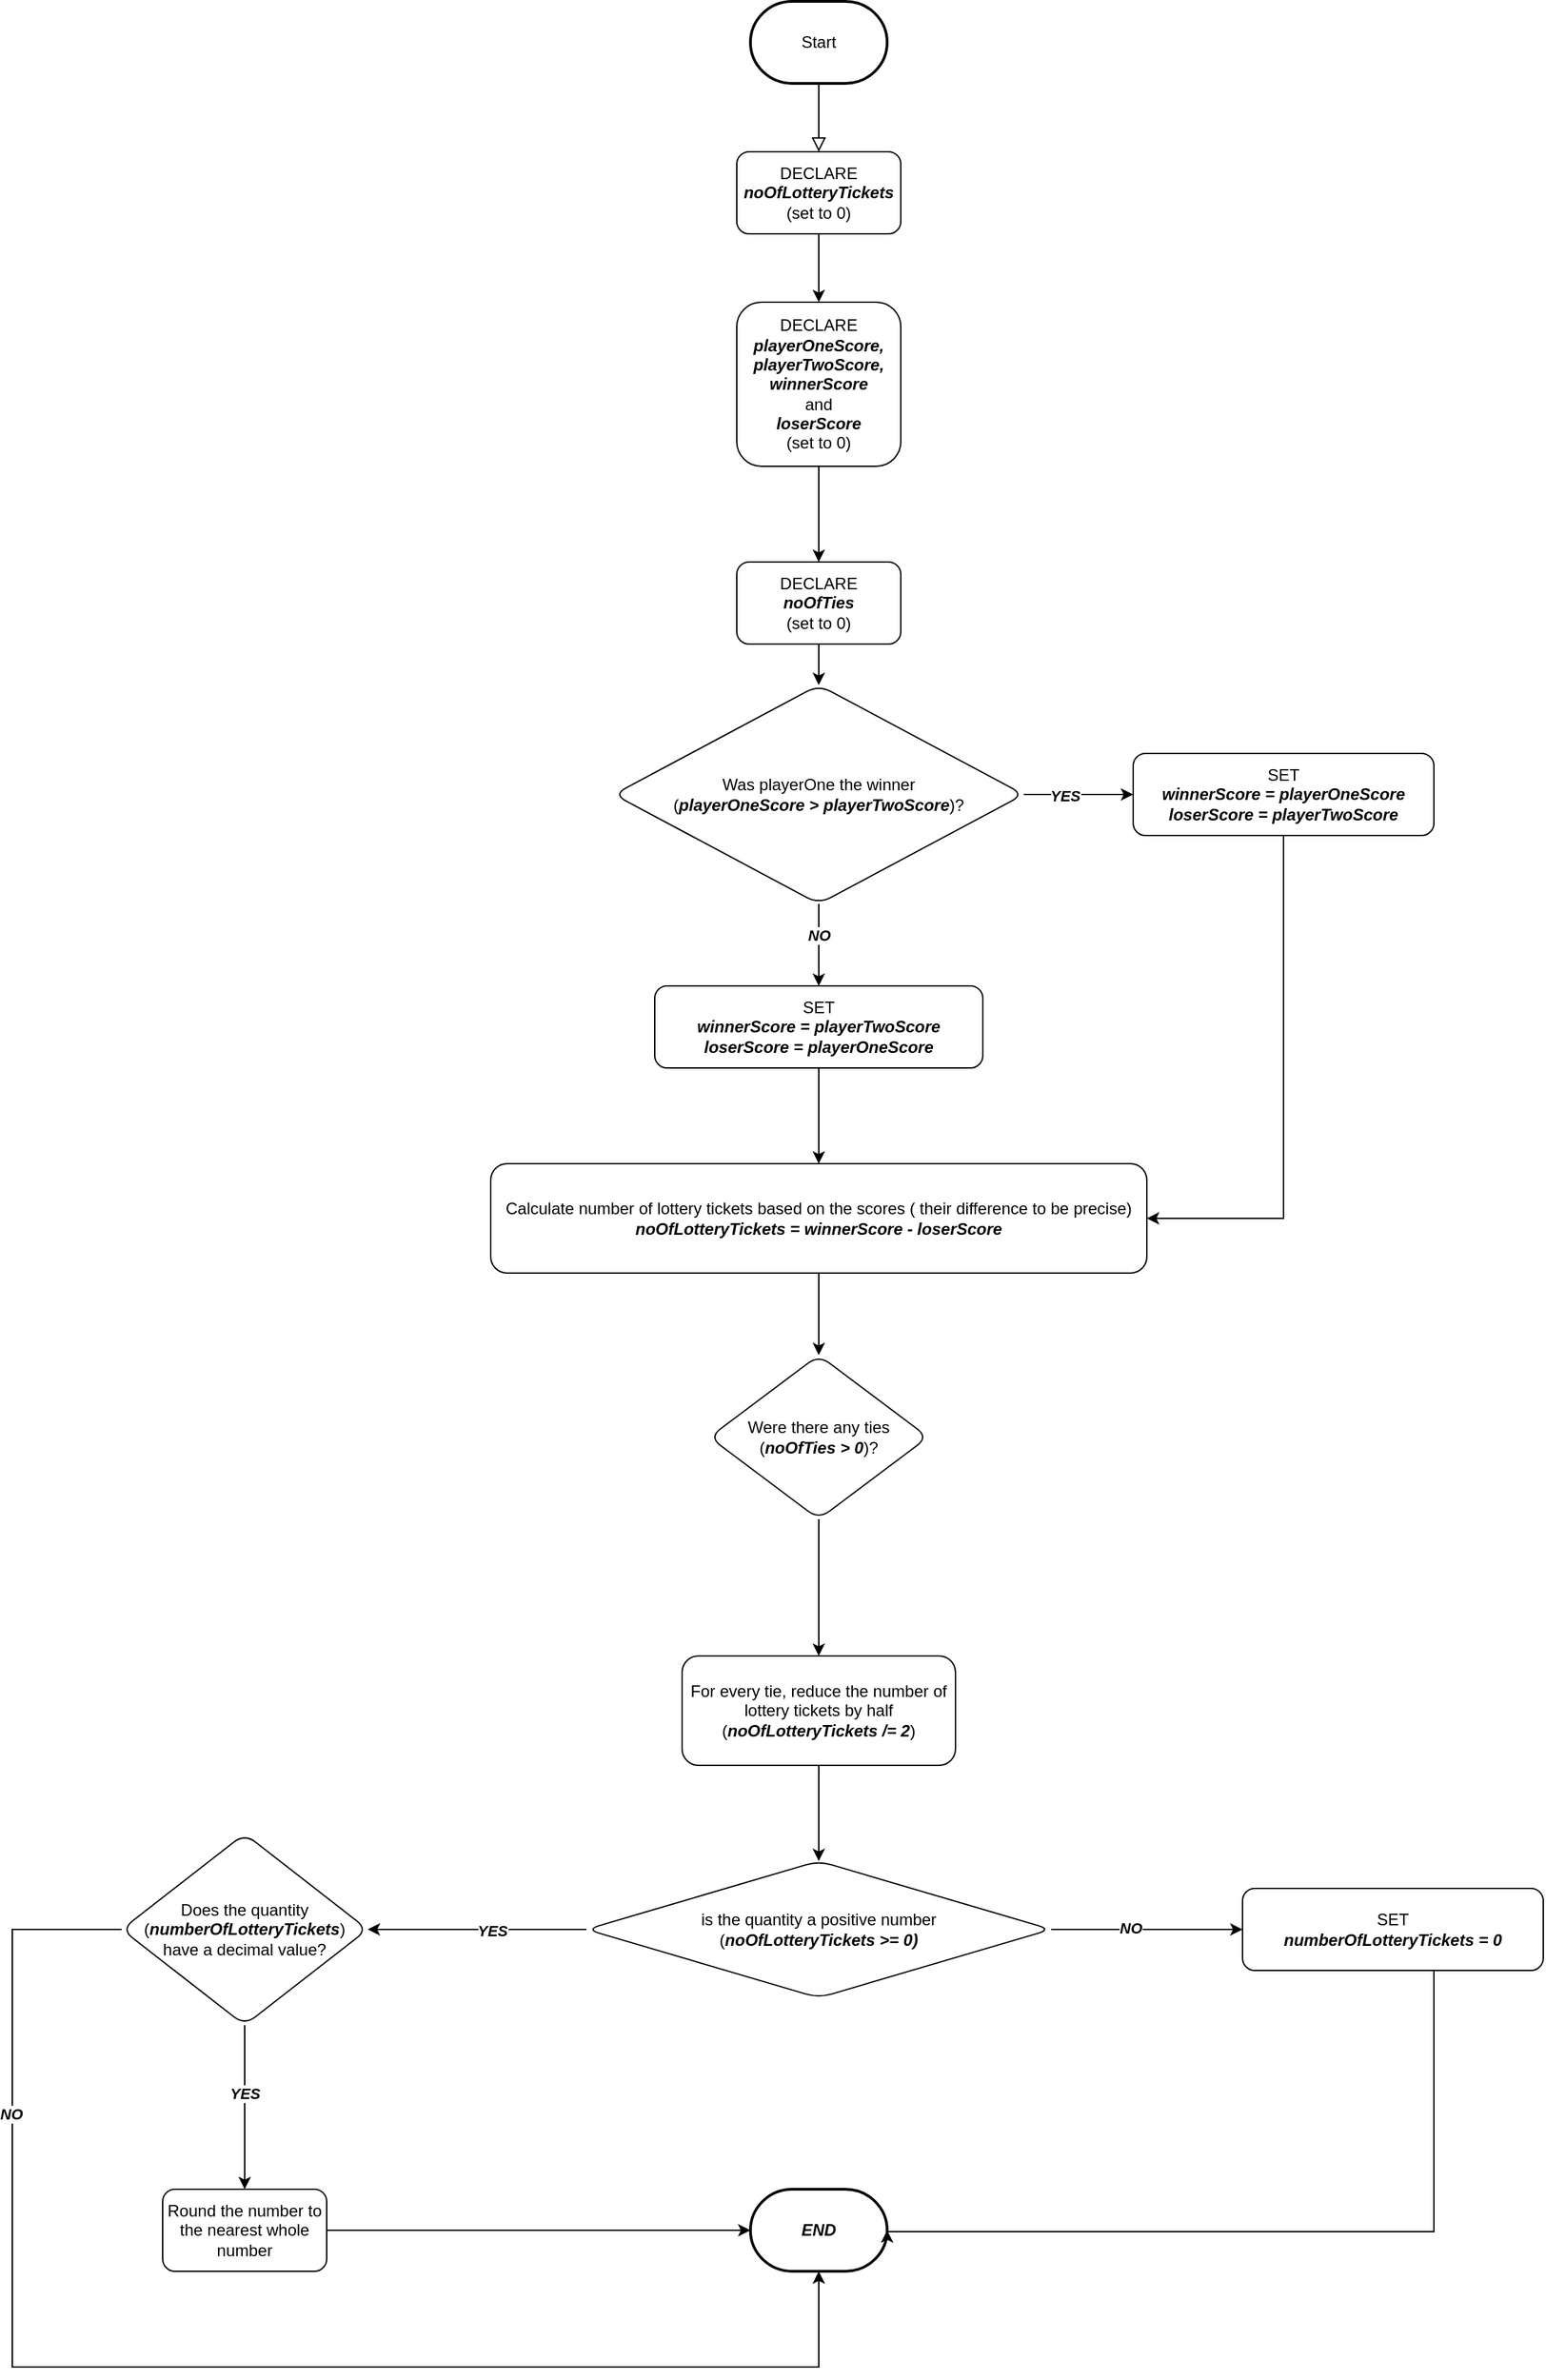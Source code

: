 <mxfile version="20.3.1"><diagram id="C5RBs43oDa-KdzZeNtuy" name="Page-1"><mxGraphModel dx="3190" dy="1275" grid="1" gridSize="10" guides="1" tooltips="1" connect="1" arrows="1" fold="1" page="1" pageScale="1" pageWidth="827" pageHeight="1169" math="0" shadow="0"><root><mxCell id="WIyWlLk6GJQsqaUBKTNV-0"/><mxCell id="WIyWlLk6GJQsqaUBKTNV-1" parent="WIyWlLk6GJQsqaUBKTNV-0"/><mxCell id="WIyWlLk6GJQsqaUBKTNV-2" value="" style="rounded=0;html=1;jettySize=auto;orthogonalLoop=1;fontSize=11;endArrow=block;endFill=0;endSize=8;strokeWidth=1;shadow=0;labelBackgroundColor=none;edgeStyle=orthogonalEdgeStyle;" parent="WIyWlLk6GJQsqaUBKTNV-1" edge="1"><mxGeometry relative="1" as="geometry"><mxPoint x="220" y="120" as="sourcePoint"/><mxPoint x="220" y="170" as="targetPoint"/></mxGeometry></mxCell><mxCell id="HkZe4N07c6dNz7gLVzUt-0" value="Start" style="strokeWidth=2;html=1;shape=mxgraph.flowchart.terminator;whiteSpace=wrap;" parent="WIyWlLk6GJQsqaUBKTNV-1" vertex="1"><mxGeometry x="170" y="60" width="100" height="60" as="geometry"/></mxCell><mxCell id="eWWVrnEJUdG-fSm3JOJn-1" value="" style="edgeStyle=orthogonalEdgeStyle;rounded=0;orthogonalLoop=1;jettySize=auto;html=1;" edge="1" parent="WIyWlLk6GJQsqaUBKTNV-1" source="HkZe4N07c6dNz7gLVzUt-18" target="eWWVrnEJUdG-fSm3JOJn-0"><mxGeometry relative="1" as="geometry"/></mxCell><mxCell id="HkZe4N07c6dNz7gLVzUt-18" value="DECLARE&lt;br&gt;&lt;b&gt;&lt;i&gt;noOfLotteryTickets&lt;br&gt;&lt;/i&gt;&lt;/b&gt;(set to 0)" style="rounded=1;whiteSpace=wrap;html=1;" parent="WIyWlLk6GJQsqaUBKTNV-1" vertex="1"><mxGeometry x="160" y="170" width="120" height="60" as="geometry"/></mxCell><mxCell id="eWWVrnEJUdG-fSm3JOJn-3" value="" style="edgeStyle=orthogonalEdgeStyle;rounded=0;orthogonalLoop=1;jettySize=auto;html=1;" edge="1" parent="WIyWlLk6GJQsqaUBKTNV-1" source="eWWVrnEJUdG-fSm3JOJn-0" target="eWWVrnEJUdG-fSm3JOJn-2"><mxGeometry relative="1" as="geometry"/></mxCell><mxCell id="eWWVrnEJUdG-fSm3JOJn-0" value="DECLARE&lt;br&gt;&lt;b&gt;&lt;i&gt;playerOneScore,&lt;br&gt;&lt;/i&gt;&lt;/b&gt;&lt;i style=&quot;font-weight: bold;&quot;&gt;playerTwoScore,&lt;/i&gt;&lt;br&gt;&lt;i style=&quot;font-weight: bold;&quot;&gt;winnerScore&lt;/i&gt;&lt;br&gt;and&lt;br&gt;&lt;b&gt;&lt;i&gt;loserScore&lt;/i&gt;&lt;/b&gt;&lt;br&gt;(set to 0)" style="whiteSpace=wrap;html=1;rounded=1;" vertex="1" parent="WIyWlLk6GJQsqaUBKTNV-1"><mxGeometry x="160" y="280" width="120" height="120" as="geometry"/></mxCell><mxCell id="eWWVrnEJUdG-fSm3JOJn-7" value="" style="edgeStyle=orthogonalEdgeStyle;rounded=0;orthogonalLoop=1;jettySize=auto;html=1;" edge="1" parent="WIyWlLk6GJQsqaUBKTNV-1" source="eWWVrnEJUdG-fSm3JOJn-2" target="eWWVrnEJUdG-fSm3JOJn-6"><mxGeometry relative="1" as="geometry"/></mxCell><mxCell id="eWWVrnEJUdG-fSm3JOJn-2" value="DECLARE&lt;br&gt;&lt;b&gt;&lt;i&gt;noOfTies&lt;br&gt;&lt;/i&gt;&lt;/b&gt;(set to 0)" style="whiteSpace=wrap;html=1;rounded=1;" vertex="1" parent="WIyWlLk6GJQsqaUBKTNV-1"><mxGeometry x="160" y="470" width="120" height="60" as="geometry"/></mxCell><mxCell id="eWWVrnEJUdG-fSm3JOJn-9" value="" style="edgeStyle=orthogonalEdgeStyle;rounded=0;orthogonalLoop=1;jettySize=auto;html=1;" edge="1" parent="WIyWlLk6GJQsqaUBKTNV-1" source="eWWVrnEJUdG-fSm3JOJn-6" target="eWWVrnEJUdG-fSm3JOJn-8"><mxGeometry relative="1" as="geometry"/></mxCell><mxCell id="eWWVrnEJUdG-fSm3JOJn-12" value="&lt;b&gt;&lt;i&gt;YES&lt;/i&gt;&lt;/b&gt;" style="edgeLabel;html=1;align=center;verticalAlign=middle;resizable=0;points=[];" vertex="1" connectable="0" parent="eWWVrnEJUdG-fSm3JOJn-9"><mxGeometry x="-0.25" y="-2" relative="1" as="geometry"><mxPoint y="-1" as="offset"/></mxGeometry></mxCell><mxCell id="eWWVrnEJUdG-fSm3JOJn-11" value="" style="edgeStyle=orthogonalEdgeStyle;rounded=0;orthogonalLoop=1;jettySize=auto;html=1;" edge="1" parent="WIyWlLk6GJQsqaUBKTNV-1" source="eWWVrnEJUdG-fSm3JOJn-6" target="eWWVrnEJUdG-fSm3JOJn-10"><mxGeometry relative="1" as="geometry"/></mxCell><mxCell id="eWWVrnEJUdG-fSm3JOJn-13" value="&lt;b&gt;&lt;i&gt;NO&lt;/i&gt;&lt;/b&gt;" style="edgeLabel;html=1;align=center;verticalAlign=middle;resizable=0;points=[];" vertex="1" connectable="0" parent="eWWVrnEJUdG-fSm3JOJn-11"><mxGeometry x="-0.231" relative="1" as="geometry"><mxPoint as="offset"/></mxGeometry></mxCell><mxCell id="eWWVrnEJUdG-fSm3JOJn-6" value="Was playerOne the winner&lt;br&gt;(&lt;i style=&quot;font-weight: bold;&quot;&gt;playerOneScore &amp;gt; playerTwoScore&lt;/i&gt;)?" style="rhombus;whiteSpace=wrap;html=1;rounded=1;" vertex="1" parent="WIyWlLk6GJQsqaUBKTNV-1"><mxGeometry x="70" y="560" width="300" height="160" as="geometry"/></mxCell><mxCell id="eWWVrnEJUdG-fSm3JOJn-17" style="edgeStyle=orthogonalEdgeStyle;rounded=0;orthogonalLoop=1;jettySize=auto;html=1;entryX=1;entryY=0.5;entryDx=0;entryDy=0;" edge="1" parent="WIyWlLk6GJQsqaUBKTNV-1" source="eWWVrnEJUdG-fSm3JOJn-8" target="eWWVrnEJUdG-fSm3JOJn-15"><mxGeometry relative="1" as="geometry"><Array as="points"><mxPoint x="560" y="950"/></Array></mxGeometry></mxCell><mxCell id="eWWVrnEJUdG-fSm3JOJn-8" value="SET&lt;br&gt;&lt;b&gt;&lt;i&gt;winnerScore = playerOneScore&lt;br&gt;loserScore = playerTwoScore&lt;/i&gt;&lt;/b&gt;" style="whiteSpace=wrap;html=1;rounded=1;" vertex="1" parent="WIyWlLk6GJQsqaUBKTNV-1"><mxGeometry x="450" y="610" width="220" height="60" as="geometry"/></mxCell><mxCell id="eWWVrnEJUdG-fSm3JOJn-16" value="" style="edgeStyle=orthogonalEdgeStyle;rounded=0;orthogonalLoop=1;jettySize=auto;html=1;" edge="1" parent="WIyWlLk6GJQsqaUBKTNV-1" source="eWWVrnEJUdG-fSm3JOJn-10" target="eWWVrnEJUdG-fSm3JOJn-15"><mxGeometry relative="1" as="geometry"/></mxCell><mxCell id="eWWVrnEJUdG-fSm3JOJn-10" value="SET&lt;br&gt;&lt;b&gt;&lt;i&gt;winnerScore = playerTwoScore&lt;br&gt;loserScore = playerOneScore&lt;/i&gt;&lt;/b&gt;" style="whiteSpace=wrap;html=1;rounded=1;" vertex="1" parent="WIyWlLk6GJQsqaUBKTNV-1"><mxGeometry x="100" y="780" width="240" height="60" as="geometry"/></mxCell><mxCell id="eWWVrnEJUdG-fSm3JOJn-19" value="" style="edgeStyle=orthogonalEdgeStyle;rounded=0;orthogonalLoop=1;jettySize=auto;html=1;" edge="1" parent="WIyWlLk6GJQsqaUBKTNV-1" source="eWWVrnEJUdG-fSm3JOJn-15" target="eWWVrnEJUdG-fSm3JOJn-18"><mxGeometry relative="1" as="geometry"/></mxCell><mxCell id="eWWVrnEJUdG-fSm3JOJn-15" value="Calculate number of lottery tickets based on the scores ( their difference to be precise)&lt;br&gt;&lt;b&gt;&lt;i&gt;noOfLotteryTickets = winnerScore - loserScore&lt;/i&gt;&lt;/b&gt;" style="whiteSpace=wrap;html=1;rounded=1;" vertex="1" parent="WIyWlLk6GJQsqaUBKTNV-1"><mxGeometry x="-20" y="910" width="480" height="80" as="geometry"/></mxCell><mxCell id="eWWVrnEJUdG-fSm3JOJn-23" value="" style="edgeStyle=orthogonalEdgeStyle;rounded=0;orthogonalLoop=1;jettySize=auto;html=1;" edge="1" parent="WIyWlLk6GJQsqaUBKTNV-1" source="eWWVrnEJUdG-fSm3JOJn-18" target="eWWVrnEJUdG-fSm3JOJn-22"><mxGeometry relative="1" as="geometry"/></mxCell><mxCell id="eWWVrnEJUdG-fSm3JOJn-18" value="Were there any ties&lt;br&gt;(&lt;i style=&quot;font-weight: bold;&quot;&gt;noOfTies &amp;gt; 0&lt;/i&gt;)?" style="rhombus;whiteSpace=wrap;html=1;rounded=1;" vertex="1" parent="WIyWlLk6GJQsqaUBKTNV-1"><mxGeometry x="140" y="1050" width="160" height="120" as="geometry"/></mxCell><mxCell id="eWWVrnEJUdG-fSm3JOJn-25" value="" style="edgeStyle=orthogonalEdgeStyle;rounded=0;orthogonalLoop=1;jettySize=auto;html=1;" edge="1" parent="WIyWlLk6GJQsqaUBKTNV-1" source="eWWVrnEJUdG-fSm3JOJn-22" target="eWWVrnEJUdG-fSm3JOJn-24"><mxGeometry relative="1" as="geometry"/></mxCell><mxCell id="eWWVrnEJUdG-fSm3JOJn-22" value="For every tie, reduce the number of lottery tickets by half&lt;br&gt;(&lt;i style=&quot;font-weight: bold;&quot;&gt;noOfLotteryTickets /= 2&lt;/i&gt;)" style="whiteSpace=wrap;html=1;rounded=1;" vertex="1" parent="WIyWlLk6GJQsqaUBKTNV-1"><mxGeometry x="120" y="1270" width="200" height="80" as="geometry"/></mxCell><mxCell id="eWWVrnEJUdG-fSm3JOJn-27" value="" style="edgeStyle=orthogonalEdgeStyle;rounded=0;orthogonalLoop=1;jettySize=auto;html=1;" edge="1" parent="WIyWlLk6GJQsqaUBKTNV-1" source="eWWVrnEJUdG-fSm3JOJn-24" target="eWWVrnEJUdG-fSm3JOJn-26"><mxGeometry relative="1" as="geometry"/></mxCell><mxCell id="eWWVrnEJUdG-fSm3JOJn-28" value="&lt;b&gt;&lt;i&gt;YES&lt;/i&gt;&lt;/b&gt;" style="edgeLabel;html=1;align=center;verticalAlign=middle;resizable=0;points=[];" vertex="1" connectable="0" parent="eWWVrnEJUdG-fSm3JOJn-27"><mxGeometry x="-0.13" y="1" relative="1" as="geometry"><mxPoint as="offset"/></mxGeometry></mxCell><mxCell id="eWWVrnEJUdG-fSm3JOJn-37" value="" style="edgeStyle=orthogonalEdgeStyle;rounded=0;orthogonalLoop=1;jettySize=auto;html=1;" edge="1" parent="WIyWlLk6GJQsqaUBKTNV-1" source="eWWVrnEJUdG-fSm3JOJn-24" target="eWWVrnEJUdG-fSm3JOJn-36"><mxGeometry relative="1" as="geometry"/></mxCell><mxCell id="eWWVrnEJUdG-fSm3JOJn-39" value="&lt;b&gt;&lt;i&gt;NO&lt;/i&gt;&lt;/b&gt;" style="edgeLabel;html=1;align=center;verticalAlign=middle;resizable=0;points=[];" vertex="1" connectable="0" parent="eWWVrnEJUdG-fSm3JOJn-37"><mxGeometry x="-0.177" y="1" relative="1" as="geometry"><mxPoint as="offset"/></mxGeometry></mxCell><mxCell id="eWWVrnEJUdG-fSm3JOJn-24" value="is the quantity a positive number&lt;br&gt;(&lt;b&gt;&lt;i&gt;noOfLotteryTickets &amp;gt;= 0)&lt;/i&gt;&lt;/b&gt;" style="rhombus;whiteSpace=wrap;html=1;rounded=1;" vertex="1" parent="WIyWlLk6GJQsqaUBKTNV-1"><mxGeometry x="50" y="1420" width="340" height="100" as="geometry"/></mxCell><mxCell id="eWWVrnEJUdG-fSm3JOJn-32" value="" style="edgeStyle=orthogonalEdgeStyle;rounded=0;orthogonalLoop=1;jettySize=auto;html=1;" edge="1" parent="WIyWlLk6GJQsqaUBKTNV-1" source="eWWVrnEJUdG-fSm3JOJn-26" target="eWWVrnEJUdG-fSm3JOJn-31"><mxGeometry relative="1" as="geometry"/></mxCell><mxCell id="eWWVrnEJUdG-fSm3JOJn-33" value="&lt;b&gt;&lt;i&gt;YES&lt;/i&gt;&lt;/b&gt;" style="edgeLabel;html=1;align=center;verticalAlign=middle;resizable=0;points=[];" vertex="1" connectable="0" parent="eWWVrnEJUdG-fSm3JOJn-32"><mxGeometry x="-0.174" relative="1" as="geometry"><mxPoint as="offset"/></mxGeometry></mxCell><mxCell id="eWWVrnEJUdG-fSm3JOJn-40" style="edgeStyle=orthogonalEdgeStyle;rounded=0;orthogonalLoop=1;jettySize=auto;html=1;entryX=0.5;entryY=1;entryDx=0;entryDy=0;entryPerimeter=0;" edge="1" parent="WIyWlLk6GJQsqaUBKTNV-1" source="eWWVrnEJUdG-fSm3JOJn-26" target="eWWVrnEJUdG-fSm3JOJn-34"><mxGeometry relative="1" as="geometry"><Array as="points"><mxPoint x="-370" y="1470"/><mxPoint x="-370" y="1790"/><mxPoint x="220" y="1790"/></Array></mxGeometry></mxCell><mxCell id="eWWVrnEJUdG-fSm3JOJn-41" value="&lt;b&gt;&lt;i&gt;NO&lt;/i&gt;&lt;/b&gt;" style="edgeLabel;html=1;align=center;verticalAlign=middle;resizable=0;points=[];" vertex="1" connectable="0" parent="eWWVrnEJUdG-fSm3JOJn-40"><mxGeometry x="-0.594" y="-1" relative="1" as="geometry"><mxPoint as="offset"/></mxGeometry></mxCell><mxCell id="eWWVrnEJUdG-fSm3JOJn-26" value="Does the quantity (&lt;i style=&quot;font-weight: bold;&quot;&gt;numberOfLotteryTickets&lt;/i&gt;)&lt;br&gt;have a decimal value?" style="rhombus;whiteSpace=wrap;html=1;rounded=1;" vertex="1" parent="WIyWlLk6GJQsqaUBKTNV-1"><mxGeometry x="-290" y="1400" width="180" height="140" as="geometry"/></mxCell><mxCell id="eWWVrnEJUdG-fSm3JOJn-35" style="edgeStyle=orthogonalEdgeStyle;rounded=0;orthogonalLoop=1;jettySize=auto;html=1;entryX=0;entryY=0.5;entryDx=0;entryDy=0;entryPerimeter=0;" edge="1" parent="WIyWlLk6GJQsqaUBKTNV-1" source="eWWVrnEJUdG-fSm3JOJn-31" target="eWWVrnEJUdG-fSm3JOJn-34"><mxGeometry relative="1" as="geometry"/></mxCell><mxCell id="eWWVrnEJUdG-fSm3JOJn-31" value="Round the number to the nearest whole number" style="whiteSpace=wrap;html=1;rounded=1;" vertex="1" parent="WIyWlLk6GJQsqaUBKTNV-1"><mxGeometry x="-260" y="1660" width="120" height="60" as="geometry"/></mxCell><mxCell id="eWWVrnEJUdG-fSm3JOJn-34" value="&lt;b&gt;&lt;i&gt;END&lt;/i&gt;&lt;/b&gt;" style="strokeWidth=2;html=1;shape=mxgraph.flowchart.terminator;whiteSpace=wrap;" vertex="1" parent="WIyWlLk6GJQsqaUBKTNV-1"><mxGeometry x="170" y="1660" width="100" height="60" as="geometry"/></mxCell><mxCell id="eWWVrnEJUdG-fSm3JOJn-38" style="edgeStyle=orthogonalEdgeStyle;rounded=0;orthogonalLoop=1;jettySize=auto;html=1;entryX=1;entryY=0.5;entryDx=0;entryDy=0;entryPerimeter=0;" edge="1" parent="WIyWlLk6GJQsqaUBKTNV-1" source="eWWVrnEJUdG-fSm3JOJn-36" target="eWWVrnEJUdG-fSm3JOJn-34"><mxGeometry relative="1" as="geometry"><Array as="points"><mxPoint x="670" y="1691"/></Array></mxGeometry></mxCell><mxCell id="eWWVrnEJUdG-fSm3JOJn-36" value="SET&lt;br&gt;&lt;b&gt;&lt;i&gt;numberOfLotteryTickets = 0&lt;/i&gt;&lt;/b&gt;" style="whiteSpace=wrap;html=1;rounded=1;" vertex="1" parent="WIyWlLk6GJQsqaUBKTNV-1"><mxGeometry x="530" y="1440" width="220" height="60" as="geometry"/></mxCell></root></mxGraphModel></diagram></mxfile>
